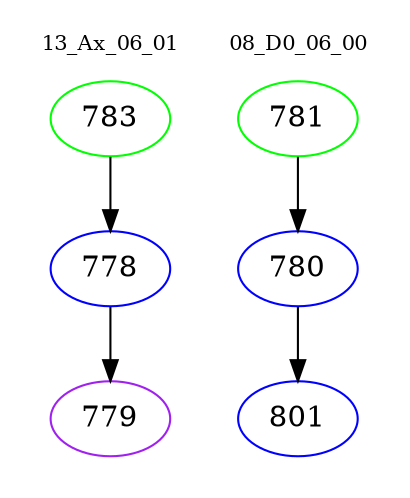 digraph{
subgraph cluster_0 {
color = white
label = "13_Ax_06_01";
fontsize=10;
T0_783 [label="783", color="green"]
T0_783 -> T0_778 [color="black"]
T0_778 [label="778", color="blue"]
T0_778 -> T0_779 [color="black"]
T0_779 [label="779", color="purple"]
}
subgraph cluster_1 {
color = white
label = "08_D0_06_00";
fontsize=10;
T1_781 [label="781", color="green"]
T1_781 -> T1_780 [color="black"]
T1_780 [label="780", color="blue"]
T1_780 -> T1_801 [color="black"]
T1_801 [label="801", color="blue"]
}
}
